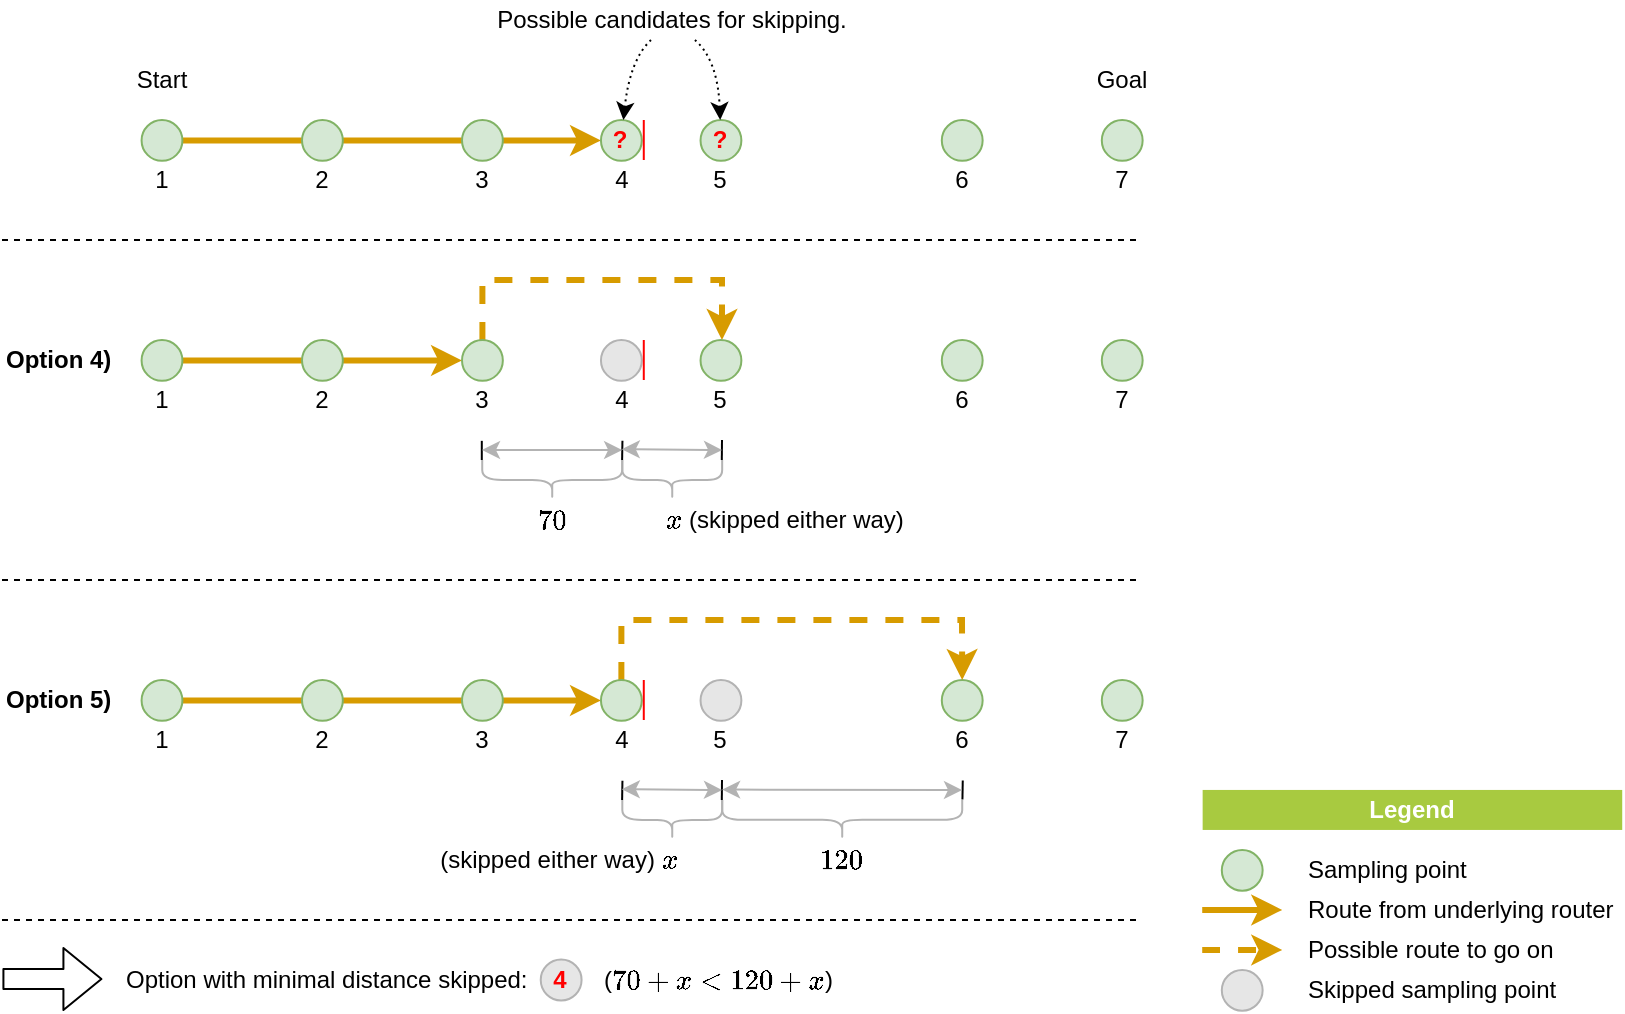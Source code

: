 <?xml version="1.0"?>
<mxfile version="13.5.4" pages="5">
  <diagram id="1aKLgAoLFUiME5VCffQC" name="B">
    <mxGraphModel dx="2" dy="1" grid="1" gridSize="10" guides="1" tooltips="1" connect="1" arrows="1" fold="1" page="1" pageScale="1" pageWidth="1654" pageHeight="1169" math="1" shadow="0">
      <root>
        <mxCell id="FO0iHWtIS6dDSpnWR7FM-0"/>
        <mxCell id="FO0iHWtIS6dDSpnWR7FM-1" parent="FO0iHWtIS6dDSpnWR7FM-0"/>
        <mxCell id="FO0iHWtIS6dDSpnWR7FM-2" style="edgeStyle=orthogonalEdgeStyle;rounded=0;orthogonalLoop=1;jettySize=auto;html=1;strokeColor=#D79B00;strokeWidth=3;" parent="FO0iHWtIS6dDSpnWR7FM-1" source="FO0iHWtIS6dDSpnWR7FM-3" target="FO0iHWtIS6dDSpnWR7FM-20" edge="1">
          <mxGeometry relative="1" as="geometry">
            <mxPoint x="670.0" y="250.21" as="targetPoint"/>
          </mxGeometry>
        </mxCell>
        <mxCell id="FO0iHWtIS6dDSpnWR7FM-3" value="" style="ellipse;whiteSpace=wrap;html=1;aspect=fixed;fillColor=#d5e8d4;rotation=0;strokeColor=#82b366;" parent="FO0iHWtIS6dDSpnWR7FM-1" vertex="1">
          <mxGeometry x="509.79" y="240" width="20.42" height="20.42" as="geometry"/>
        </mxCell>
        <mxCell id="FO0iHWtIS6dDSpnWR7FM-5" value="" style="ellipse;whiteSpace=wrap;html=1;aspect=fixed;fillColor=#d5e8d4;strokeColor=#82b366;rotation=0;" parent="FO0iHWtIS6dDSpnWR7FM-1" vertex="1">
          <mxGeometry x="590" y="240" width="20.42" height="20.42" as="geometry"/>
        </mxCell>
        <mxCell id="FO0iHWtIS6dDSpnWR7FM-6" value="" style="ellipse;whiteSpace=wrap;html=1;aspect=fixed;fillColor=#d5e8d4;strokeColor=#82b366;rotation=0;" parent="FO0iHWtIS6dDSpnWR7FM-1" vertex="1">
          <mxGeometry x="909.9" y="240" width="20.42" height="20.42" as="geometry"/>
        </mxCell>
        <mxCell id="FO0iHWtIS6dDSpnWR7FM-7" value="" style="ellipse;whiteSpace=wrap;html=1;aspect=fixed;fillColor=#d5e8d4;strokeColor=#82b366;rotation=0;" parent="FO0iHWtIS6dDSpnWR7FM-1" vertex="1">
          <mxGeometry x="989.9" y="240" width="20.42" height="20.42" as="geometry"/>
        </mxCell>
        <mxCell id="FO0iHWtIS6dDSpnWR7FM-8" value="Start" style="text;html=1;strokeColor=none;fillColor=none;align=center;verticalAlign=middle;whiteSpace=wrap;rounded=0;" parent="FO0iHWtIS6dDSpnWR7FM-1" vertex="1">
          <mxGeometry x="500.0" y="210" width="40" height="20" as="geometry"/>
        </mxCell>
        <mxCell id="FO0iHWtIS6dDSpnWR7FM-9" value="Goal" style="text;html=1;strokeColor=none;fillColor=none;align=center;verticalAlign=middle;whiteSpace=wrap;rounded=0;" parent="FO0iHWtIS6dDSpnWR7FM-1" vertex="1">
          <mxGeometry x="980.11" y="210" width="40" height="20" as="geometry"/>
        </mxCell>
        <mxCell id="FO0iHWtIS6dDSpnWR7FM-10" value="1" style="text;html=1;strokeColor=none;fillColor=none;align=center;verticalAlign=middle;whiteSpace=wrap;rounded=0;" parent="FO0iHWtIS6dDSpnWR7FM-1" vertex="1">
          <mxGeometry x="500.0" y="260.42" width="40" height="20" as="geometry"/>
        </mxCell>
        <mxCell id="FO0iHWtIS6dDSpnWR7FM-11" value="2" style="text;html=1;strokeColor=none;fillColor=none;align=center;verticalAlign=middle;whiteSpace=wrap;rounded=0;" parent="FO0iHWtIS6dDSpnWR7FM-1" vertex="1">
          <mxGeometry x="580.21" y="260.42" width="40" height="20" as="geometry"/>
        </mxCell>
        <mxCell id="FO0iHWtIS6dDSpnWR7FM-12" value="3" style="text;html=1;strokeColor=none;fillColor=none;align=center;verticalAlign=middle;whiteSpace=wrap;rounded=0;" parent="FO0iHWtIS6dDSpnWR7FM-1" vertex="1">
          <mxGeometry x="660.21" y="260.42" width="40" height="20" as="geometry"/>
        </mxCell>
        <mxCell id="FO0iHWtIS6dDSpnWR7FM-13" value="4&lt;span style=&quot;color: rgba(0 , 0 , 0 , 0) ; font-family: monospace ; font-size: 0px&quot;&gt;%3CmxGraphModel%3E%3Croot%3E%3CmxCell%20id%3D%220%22%2F%3E%3CmxCell%20id%3D%221%22%20parent%3D%220%22%2F%3E%3CmxCell%20id%3D%222%22%20value%3D%221%22%20style%3D%22text%3Bhtml%3D1%3BstrokeColor%3Dnone%3BfillColor%3Dnone%3Balign%3Dcenter%3BverticalAlign%3Dmiddle%3BwhiteSpace%3Dwrap%3Brounded%3D0%3B%22%20vertex%3D%221%22%20parent%3D%221%22%3E%3CmxGeometry%20x%3D%22500%22%20y%3D%22370.42%22%20width%3D%2240%22%20height%3D%2220%22%20as%3D%22geometry%22%2F%3E%3C%2FmxCell%3E%3C%2Froot%3E%3C%2FmxGraphModel%3E&lt;/span&gt;" style="text;html=1;strokeColor=none;fillColor=none;align=center;verticalAlign=middle;whiteSpace=wrap;rounded=0;" parent="FO0iHWtIS6dDSpnWR7FM-1" vertex="1">
          <mxGeometry x="729.79" y="260.42" width="40" height="20" as="geometry"/>
        </mxCell>
        <mxCell id="FO0iHWtIS6dDSpnWR7FM-14" value="5" style="text;html=1;strokeColor=none;fillColor=none;align=center;verticalAlign=middle;whiteSpace=wrap;rounded=0;" parent="FO0iHWtIS6dDSpnWR7FM-1" vertex="1">
          <mxGeometry x="779.38" y="260.42" width="40" height="20" as="geometry"/>
        </mxCell>
        <mxCell id="FO0iHWtIS6dDSpnWR7FM-15" value="6" style="text;html=1;strokeColor=none;fillColor=none;align=center;verticalAlign=middle;whiteSpace=wrap;rounded=0;" parent="FO0iHWtIS6dDSpnWR7FM-1" vertex="1">
          <mxGeometry x="900.11" y="260.42" width="40" height="20" as="geometry"/>
        </mxCell>
        <mxCell id="FO0iHWtIS6dDSpnWR7FM-16" value="7" style="text;html=1;strokeColor=none;fillColor=none;align=center;verticalAlign=middle;whiteSpace=wrap;rounded=0;" parent="FO0iHWtIS6dDSpnWR7FM-1" vertex="1">
          <mxGeometry x="980.11" y="260.42" width="40" height="20" as="geometry"/>
        </mxCell>
        <mxCell id="FO0iHWtIS6dDSpnWR7FM-18" value="" style="ellipse;whiteSpace=wrap;html=1;aspect=fixed;fillColor=#d5e8d4;strokeColor=#82b366;rotation=0;" parent="FO0iHWtIS6dDSpnWR7FM-1" vertex="1">
          <mxGeometry x="670" y="240" width="20.42" height="20.42" as="geometry"/>
        </mxCell>
        <mxCell id="FO0iHWtIS6dDSpnWR7FM-19" value="?" style="ellipse;whiteSpace=wrap;html=1;aspect=fixed;fillColor=#d5e8d4;strokeColor=#82b366;rotation=0;fontColor=#FF0000;fontStyle=1" parent="FO0iHWtIS6dDSpnWR7FM-1" vertex="1">
          <mxGeometry x="789.27" y="240" width="20.42" height="20.42" as="geometry"/>
        </mxCell>
        <mxCell id="FO0iHWtIS6dDSpnWR7FM-20" value="?" style="ellipse;whiteSpace=wrap;html=1;aspect=fixed;fillColor=#d5e8d4;strokeColor=#82b366;rotation=0;fontColor=#FF0000;fontStyle=1" parent="FO0iHWtIS6dDSpnWR7FM-1" vertex="1">
          <mxGeometry x="739.48" y="240" width="20.42" height="20.42" as="geometry"/>
        </mxCell>
        <mxCell id="FO0iHWtIS6dDSpnWR7FM-87" value="&lt;font&gt;Option with minimal distance skipped:&lt;/font&gt;" style="text;html=1;strokeColor=none;fillColor=none;align=left;verticalAlign=middle;whiteSpace=wrap;rounded=0;" parent="FO0iHWtIS6dDSpnWR7FM-1" vertex="1">
          <mxGeometry x="500" y="660" width="210" height="20" as="geometry"/>
        </mxCell>
        <mxCell id="FO0iHWtIS6dDSpnWR7FM-106" style="edgeStyle=none;curved=1;orthogonalLoop=1;jettySize=auto;html=1;dashed=1;dashPattern=1 2;strokeWidth=1;fontColor=#82B366;" parent="FO0iHWtIS6dDSpnWR7FM-1" source="FO0iHWtIS6dDSpnWR7FM-107" target="FO0iHWtIS6dDSpnWR7FM-20" edge="1">
          <mxGeometry relative="1" as="geometry">
            <Array as="points">
              <mxPoint x="753.9" y="210"/>
            </Array>
          </mxGeometry>
        </mxCell>
        <mxCell id="FO0iHWtIS6dDSpnWR7FM-107" value="Possible candidates for skipping." style="text;html=1;strokeColor=none;fillColor=none;align=center;verticalAlign=middle;whiteSpace=wrap;rounded=0;" parent="FO0iHWtIS6dDSpnWR7FM-1" vertex="1">
          <mxGeometry x="680.22" y="180" width="189.68" height="20" as="geometry"/>
        </mxCell>
        <mxCell id="FO0iHWtIS6dDSpnWR7FM-108" value="" style="curved=1;endArrow=classic;html=1;strokeWidth=1;fontColor=#82B366;dashed=1;dashPattern=1 2;" parent="FO0iHWtIS6dDSpnWR7FM-1" source="FO0iHWtIS6dDSpnWR7FM-107" target="FO0iHWtIS6dDSpnWR7FM-19" edge="1">
          <mxGeometry width="50" height="50" relative="1" as="geometry">
            <mxPoint x="774.853" y="90" as="sourcePoint"/>
            <mxPoint x="794.85" y="230" as="targetPoint"/>
            <Array as="points">
              <mxPoint x="797.9" y="210"/>
            </Array>
          </mxGeometry>
        </mxCell>
        <mxCell id="FO0iHWtIS6dDSpnWR7FM-141" value="&lt;b&gt;Legend&lt;/b&gt;" style="text;html=1;strokeColor=none;align=center;verticalAlign=middle;whiteSpace=wrap;rounded=0;fillColor=#a8ca40;fontColor=#FFFFFF;" parent="FO0iHWtIS6dDSpnWR7FM-1" vertex="1">
          <mxGeometry x="1040.32" y="574.97" width="209.79" height="20" as="geometry"/>
        </mxCell>
        <mxCell id="FO0iHWtIS6dDSpnWR7FM-144" value="" style="ellipse;whiteSpace=wrap;html=1;aspect=fixed;fillColor=#d5e8d4;strokeColor=#82b366;rotation=0;" parent="FO0iHWtIS6dDSpnWR7FM-1" vertex="1">
          <mxGeometry x="1049.9" y="604.97" width="20.42" height="20.42" as="geometry"/>
        </mxCell>
        <mxCell id="FO0iHWtIS6dDSpnWR7FM-145" value="Sampling point" style="text;html=1;strokeColor=none;fillColor=none;align=left;verticalAlign=middle;whiteSpace=wrap;rounded=0;" parent="FO0iHWtIS6dDSpnWR7FM-1" vertex="1">
          <mxGeometry x="1090.74" y="604.97" width="159.37" height="20" as="geometry"/>
        </mxCell>
        <mxCell id="FO0iHWtIS6dDSpnWR7FM-148" value="" style="curved=1;html=1;strokeColor=#D79B00;fontColor=#000000;fontSize=11;rounded=0;strokeWidth=3;" parent="FO0iHWtIS6dDSpnWR7FM-1" edge="1">
          <mxGeometry width="50" height="50" relative="1" as="geometry">
            <mxPoint x="1040.11" y="634.97" as="sourcePoint"/>
            <mxPoint x="1080.11" y="634.97" as="targetPoint"/>
            <Array as="points"/>
          </mxGeometry>
        </mxCell>
        <mxCell id="FO0iHWtIS6dDSpnWR7FM-149" value="&lt;span style=&quot;text-align: right&quot;&gt;Route from underlying router&lt;/span&gt;" style="text;html=1;strokeColor=none;fillColor=none;align=left;verticalAlign=middle;whiteSpace=wrap;rounded=0;" parent="FO0iHWtIS6dDSpnWR7FM-1" vertex="1">
          <mxGeometry x="1090.74" y="624.97" width="159.37" height="20" as="geometry"/>
        </mxCell>
        <mxCell id="QcsEnZblpy8FyiWdW-Qm-0" value="" style="endArrow=none;html=1;strokeWidth=1;fontColor=#82B366;strokeColor=#FF0000;" parent="FO0iHWtIS6dDSpnWR7FM-1" edge="1">
          <mxGeometry width="50" height="50" relative="1" as="geometry">
            <mxPoint x="760.89" y="240" as="sourcePoint"/>
            <mxPoint x="760.89" y="260" as="targetPoint"/>
          </mxGeometry>
        </mxCell>
        <mxCell id="5nU7AGoYtkZWoGCyzs3q-0" style="edgeStyle=orthogonalEdgeStyle;rounded=0;orthogonalLoop=1;jettySize=auto;html=1;strokeColor=#D79B00;strokeWidth=3;" parent="FO0iHWtIS6dDSpnWR7FM-1" source="5nU7AGoYtkZWoGCyzs3q-1" target="5nU7AGoYtkZWoGCyzs3q-14" edge="1">
          <mxGeometry relative="1" as="geometry">
            <mxPoint x="670.0" y="360.21" as="targetPoint"/>
          </mxGeometry>
        </mxCell>
        <mxCell id="5nU7AGoYtkZWoGCyzs3q-1" value="" style="ellipse;whiteSpace=wrap;html=1;aspect=fixed;fillColor=#d5e8d4;rotation=0;strokeColor=#82b366;" parent="FO0iHWtIS6dDSpnWR7FM-1" vertex="1">
          <mxGeometry x="509.79" y="350" width="20.42" height="20.42" as="geometry"/>
        </mxCell>
        <mxCell id="5nU7AGoYtkZWoGCyzs3q-2" value="" style="ellipse;whiteSpace=wrap;html=1;aspect=fixed;fillColor=#d5e8d4;strokeColor=#82b366;rotation=0;" parent="FO0iHWtIS6dDSpnWR7FM-1" vertex="1">
          <mxGeometry x="590" y="350" width="20.42" height="20.42" as="geometry"/>
        </mxCell>
        <mxCell id="5nU7AGoYtkZWoGCyzs3q-3" value="" style="ellipse;whiteSpace=wrap;html=1;aspect=fixed;fillColor=#d5e8d4;strokeColor=#82b366;rotation=0;" parent="FO0iHWtIS6dDSpnWR7FM-1" vertex="1">
          <mxGeometry x="909.9" y="350" width="20.42" height="20.42" as="geometry"/>
        </mxCell>
        <mxCell id="5nU7AGoYtkZWoGCyzs3q-4" value="" style="ellipse;whiteSpace=wrap;html=1;aspect=fixed;fillColor=#d5e8d4;strokeColor=#82b366;rotation=0;" parent="FO0iHWtIS6dDSpnWR7FM-1" vertex="1">
          <mxGeometry x="989.9" y="350" width="20.42" height="20.42" as="geometry"/>
        </mxCell>
        <mxCell id="5nU7AGoYtkZWoGCyzs3q-7" value="1" style="text;html=1;strokeColor=none;fillColor=none;align=center;verticalAlign=middle;whiteSpace=wrap;rounded=0;" parent="FO0iHWtIS6dDSpnWR7FM-1" vertex="1">
          <mxGeometry x="500.0" y="370.42" width="40" height="20" as="geometry"/>
        </mxCell>
        <mxCell id="5nU7AGoYtkZWoGCyzs3q-8" value="2" style="text;html=1;strokeColor=none;fillColor=none;align=center;verticalAlign=middle;whiteSpace=wrap;rounded=0;" parent="FO0iHWtIS6dDSpnWR7FM-1" vertex="1">
          <mxGeometry x="580.21" y="370.42" width="40" height="20" as="geometry"/>
        </mxCell>
        <mxCell id="5nU7AGoYtkZWoGCyzs3q-9" value="3" style="text;html=1;strokeColor=none;fillColor=none;align=center;verticalAlign=middle;whiteSpace=wrap;rounded=0;" parent="FO0iHWtIS6dDSpnWR7FM-1" vertex="1">
          <mxGeometry x="660.21" y="370.42" width="40" height="20" as="geometry"/>
        </mxCell>
        <mxCell id="5nU7AGoYtkZWoGCyzs3q-10" value="4&lt;span style=&quot;color: rgba(0 , 0 , 0 , 0) ; font-family: monospace ; font-size: 0px&quot;&gt;%3CmxGraphModel%3E%3Croot%3E%3CmxCell%20id%3D%220%22%2F%3E%3CmxCell%20id%3D%221%22%20parent%3D%220%22%2F%3E%3CmxCell%20id%3D%222%22%20value%3D%221%22%20style%3D%22text%3Bhtml%3D1%3BstrokeColor%3Dnone%3BfillColor%3Dnone%3Balign%3Dcenter%3BverticalAlign%3Dmiddle%3BwhiteSpace%3Dwrap%3Brounded%3D0%3B%22%20vertex%3D%221%22%20parent%3D%221%22%3E%3CmxGeometry%20x%3D%22500%22%20y%3D%22370.42%22%20width%3D%2240%22%20height%3D%2220%22%20as%3D%22geometry%22%2F%3E%3C%2FmxCell%3E%3C%2Froot%3E%3C%2FmxGraphModel%3E&lt;/span&gt;" style="text;html=1;strokeColor=none;fillColor=none;align=center;verticalAlign=middle;whiteSpace=wrap;rounded=0;" parent="FO0iHWtIS6dDSpnWR7FM-1" vertex="1">
          <mxGeometry x="729.79" y="370.42" width="40" height="20" as="geometry"/>
        </mxCell>
        <mxCell id="5nU7AGoYtkZWoGCyzs3q-11" value="5" style="text;html=1;strokeColor=none;fillColor=none;align=center;verticalAlign=middle;whiteSpace=wrap;rounded=0;" parent="FO0iHWtIS6dDSpnWR7FM-1" vertex="1">
          <mxGeometry x="779.38" y="370.42" width="40" height="20" as="geometry"/>
        </mxCell>
        <mxCell id="5nU7AGoYtkZWoGCyzs3q-12" value="6" style="text;html=1;strokeColor=none;fillColor=none;align=center;verticalAlign=middle;whiteSpace=wrap;rounded=0;" parent="FO0iHWtIS6dDSpnWR7FM-1" vertex="1">
          <mxGeometry x="900.11" y="370.42" width="40" height="20" as="geometry"/>
        </mxCell>
        <mxCell id="5nU7AGoYtkZWoGCyzs3q-13" value="7" style="text;html=1;strokeColor=none;fillColor=none;align=center;verticalAlign=middle;whiteSpace=wrap;rounded=0;" parent="FO0iHWtIS6dDSpnWR7FM-1" vertex="1">
          <mxGeometry x="980.11" y="370.42" width="40" height="20" as="geometry"/>
        </mxCell>
        <mxCell id="QelpcIRP7DyOrbeDCenm-0" style="edgeStyle=orthogonalEdgeStyle;rounded=0;orthogonalLoop=1;jettySize=auto;html=1;strokeColor=#D79B00;strokeWidth=3;dashed=1;" parent="FO0iHWtIS6dDSpnWR7FM-1" source="5nU7AGoYtkZWoGCyzs3q-14" target="5nU7AGoYtkZWoGCyzs3q-15" edge="1">
          <mxGeometry relative="1" as="geometry">
            <Array as="points">
              <mxPoint x="680" y="320"/>
              <mxPoint x="800" y="320"/>
            </Array>
          </mxGeometry>
        </mxCell>
        <mxCell id="5nU7AGoYtkZWoGCyzs3q-14" value="" style="ellipse;whiteSpace=wrap;html=1;aspect=fixed;fillColor=#d5e8d4;strokeColor=#82b366;rotation=0;" parent="FO0iHWtIS6dDSpnWR7FM-1" vertex="1">
          <mxGeometry x="670" y="350" width="20.42" height="20.42" as="geometry"/>
        </mxCell>
        <mxCell id="5nU7AGoYtkZWoGCyzs3q-15" value="" style="ellipse;whiteSpace=wrap;html=1;aspect=fixed;fillColor=#d5e8d4;strokeColor=#82b366;rotation=0;fontColor=#FF0000;" parent="FO0iHWtIS6dDSpnWR7FM-1" vertex="1">
          <mxGeometry x="789.27" y="350" width="20.42" height="20.42" as="geometry"/>
        </mxCell>
        <mxCell id="5nU7AGoYtkZWoGCyzs3q-16" value="" style="ellipse;whiteSpace=wrap;html=1;aspect=fixed;fillColor=#E6E6E6;strokeColor=#B3B3B3;rotation=0;fontStyle=1;fontColor=#FF0000;" parent="FO0iHWtIS6dDSpnWR7FM-1" vertex="1">
          <mxGeometry x="739.48" y="350" width="20.42" height="20.42" as="geometry"/>
        </mxCell>
        <mxCell id="5nU7AGoYtkZWoGCyzs3q-20" value="" style="endArrow=none;html=1;strokeWidth=1;fontColor=#82B366;strokeColor=#FF0000;" parent="FO0iHWtIS6dDSpnWR7FM-1" edge="1">
          <mxGeometry width="50" height="50" relative="1" as="geometry">
            <mxPoint x="760.89" y="350" as="sourcePoint"/>
            <mxPoint x="760.89" y="370.0" as="targetPoint"/>
          </mxGeometry>
        </mxCell>
        <mxCell id="r4atzXJzn5riDKO2_sRs-0" value="Option 4)" style="text;html=1;strokeColor=none;fillColor=none;align=left;verticalAlign=middle;whiteSpace=wrap;rounded=0;fontStyle=1" parent="FO0iHWtIS6dDSpnWR7FM-1" vertex="1">
          <mxGeometry x="440" y="350.42" width="60" height="20" as="geometry"/>
        </mxCell>
        <mxCell id="r4atzXJzn5riDKO2_sRs-1" style="edgeStyle=orthogonalEdgeStyle;rounded=0;orthogonalLoop=1;jettySize=auto;html=1;strokeColor=#D79B00;strokeWidth=3;" parent="FO0iHWtIS6dDSpnWR7FM-1" source="r4atzXJzn5riDKO2_sRs-2" target="r4atzXJzn5riDKO2_sRs-16" edge="1">
          <mxGeometry relative="1" as="geometry">
            <mxPoint x="670.0" y="530.21" as="targetPoint"/>
          </mxGeometry>
        </mxCell>
        <mxCell id="r4atzXJzn5riDKO2_sRs-2" value="" style="ellipse;whiteSpace=wrap;html=1;aspect=fixed;fillColor=#d5e8d4;rotation=0;strokeColor=#82b366;" parent="FO0iHWtIS6dDSpnWR7FM-1" vertex="1">
          <mxGeometry x="509.79" y="520" width="20.42" height="20.42" as="geometry"/>
        </mxCell>
        <mxCell id="r4atzXJzn5riDKO2_sRs-3" value="" style="ellipse;whiteSpace=wrap;html=1;aspect=fixed;fillColor=#d5e8d4;strokeColor=#82b366;rotation=0;" parent="FO0iHWtIS6dDSpnWR7FM-1" vertex="1">
          <mxGeometry x="590" y="520" width="20.42" height="20.42" as="geometry"/>
        </mxCell>
        <mxCell id="r4atzXJzn5riDKO2_sRs-4" value="" style="ellipse;whiteSpace=wrap;html=1;aspect=fixed;fillColor=#d5e8d4;strokeColor=#82b366;rotation=0;" parent="FO0iHWtIS6dDSpnWR7FM-1" vertex="1">
          <mxGeometry x="909.9" y="520" width="20.42" height="20.42" as="geometry"/>
        </mxCell>
        <mxCell id="r4atzXJzn5riDKO2_sRs-5" value="" style="ellipse;whiteSpace=wrap;html=1;aspect=fixed;fillColor=#d5e8d4;strokeColor=#82b366;rotation=0;" parent="FO0iHWtIS6dDSpnWR7FM-1" vertex="1">
          <mxGeometry x="989.9" y="520" width="20.42" height="20.42" as="geometry"/>
        </mxCell>
        <mxCell id="r4atzXJzn5riDKO2_sRs-6" value="1" style="text;html=1;strokeColor=none;fillColor=none;align=center;verticalAlign=middle;whiteSpace=wrap;rounded=0;" parent="FO0iHWtIS6dDSpnWR7FM-1" vertex="1">
          <mxGeometry x="500.0" y="540.42" width="40" height="20" as="geometry"/>
        </mxCell>
        <mxCell id="r4atzXJzn5riDKO2_sRs-7" value="2" style="text;html=1;strokeColor=none;fillColor=none;align=center;verticalAlign=middle;whiteSpace=wrap;rounded=0;" parent="FO0iHWtIS6dDSpnWR7FM-1" vertex="1">
          <mxGeometry x="580.21" y="540.42" width="40" height="20" as="geometry"/>
        </mxCell>
        <mxCell id="r4atzXJzn5riDKO2_sRs-8" value="3" style="text;html=1;strokeColor=none;fillColor=none;align=center;verticalAlign=middle;whiteSpace=wrap;rounded=0;" parent="FO0iHWtIS6dDSpnWR7FM-1" vertex="1">
          <mxGeometry x="660.21" y="540.42" width="40" height="20" as="geometry"/>
        </mxCell>
        <mxCell id="r4atzXJzn5riDKO2_sRs-9" value="4&lt;span style=&quot;color: rgba(0 , 0 , 0 , 0) ; font-family: monospace ; font-size: 0px&quot;&gt;%3CmxGraphModel%3E%3Croot%3E%3CmxCell%20id%3D%220%22%2F%3E%3CmxCell%20id%3D%221%22%20parent%3D%220%22%2F%3E%3CmxCell%20id%3D%222%22%20value%3D%221%22%20style%3D%22text%3Bhtml%3D1%3BstrokeColor%3Dnone%3BfillColor%3Dnone%3Balign%3Dcenter%3BverticalAlign%3Dmiddle%3BwhiteSpace%3Dwrap%3Brounded%3D0%3B%22%20vertex%3D%221%22%20parent%3D%221%22%3E%3CmxGeometry%20x%3D%22500%22%20y%3D%22370.42%22%20width%3D%2240%22%20height%3D%2220%22%20as%3D%22geometry%22%2F%3E%3C%2FmxCell%3E%3C%2Froot%3E%3C%2FmxGraphModel%3E&lt;/span&gt;" style="text;html=1;strokeColor=none;fillColor=none;align=center;verticalAlign=middle;whiteSpace=wrap;rounded=0;" parent="FO0iHWtIS6dDSpnWR7FM-1" vertex="1">
          <mxGeometry x="729.79" y="540.42" width="40" height="20" as="geometry"/>
        </mxCell>
        <mxCell id="r4atzXJzn5riDKO2_sRs-10" value="5" style="text;html=1;strokeColor=none;fillColor=none;align=center;verticalAlign=middle;whiteSpace=wrap;rounded=0;" parent="FO0iHWtIS6dDSpnWR7FM-1" vertex="1">
          <mxGeometry x="779.38" y="540.42" width="40" height="20" as="geometry"/>
        </mxCell>
        <mxCell id="r4atzXJzn5riDKO2_sRs-11" value="6" style="text;html=1;strokeColor=none;fillColor=none;align=center;verticalAlign=middle;whiteSpace=wrap;rounded=0;" parent="FO0iHWtIS6dDSpnWR7FM-1" vertex="1">
          <mxGeometry x="900.11" y="540.42" width="40" height="20" as="geometry"/>
        </mxCell>
        <mxCell id="r4atzXJzn5riDKO2_sRs-12" value="7" style="text;html=1;strokeColor=none;fillColor=none;align=center;verticalAlign=middle;whiteSpace=wrap;rounded=0;" parent="FO0iHWtIS6dDSpnWR7FM-1" vertex="1">
          <mxGeometry x="980.11" y="540.42" width="40" height="20" as="geometry"/>
        </mxCell>
        <mxCell id="r4atzXJzn5riDKO2_sRs-13" style="edgeStyle=orthogonalEdgeStyle;rounded=0;orthogonalLoop=1;jettySize=auto;html=1;strokeColor=#D79B00;strokeWidth=3;dashed=1;" parent="FO0iHWtIS6dDSpnWR7FM-1" source="r4atzXJzn5riDKO2_sRs-16" target="r4atzXJzn5riDKO2_sRs-4" edge="1">
          <mxGeometry relative="1" as="geometry">
            <Array as="points">
              <mxPoint x="750" y="490"/>
              <mxPoint x="920" y="490"/>
            </Array>
          </mxGeometry>
        </mxCell>
        <mxCell id="r4atzXJzn5riDKO2_sRs-14" value="" style="ellipse;whiteSpace=wrap;html=1;aspect=fixed;fillColor=#d5e8d4;strokeColor=#82b366;rotation=0;" parent="FO0iHWtIS6dDSpnWR7FM-1" vertex="1">
          <mxGeometry x="670" y="520" width="20.42" height="20.42" as="geometry"/>
        </mxCell>
        <mxCell id="r4atzXJzn5riDKO2_sRs-15" value="" style="ellipse;whiteSpace=wrap;html=1;aspect=fixed;fillColor=#E6E6E6;strokeColor=#B3B3B3;rotation=0;fontColor=#FF0000;fontStyle=1;" parent="FO0iHWtIS6dDSpnWR7FM-1" vertex="1">
          <mxGeometry x="789.27" y="520" width="20.42" height="20.42" as="geometry"/>
        </mxCell>
        <mxCell id="r4atzXJzn5riDKO2_sRs-16" value="" style="ellipse;whiteSpace=wrap;html=1;aspect=fixed;fillColor=#d5e8d4;strokeColor=#82b366;rotation=0;fontColor=#000000;" parent="FO0iHWtIS6dDSpnWR7FM-1" vertex="1">
          <mxGeometry x="739.48" y="520" width="20.42" height="20.42" as="geometry"/>
        </mxCell>
        <mxCell id="r4atzXJzn5riDKO2_sRs-17" value="" style="endArrow=none;html=1;strokeWidth=1;fontColor=#82B366;strokeColor=#FF0000;" parent="FO0iHWtIS6dDSpnWR7FM-1" edge="1">
          <mxGeometry width="50" height="50" relative="1" as="geometry">
            <mxPoint x="760.89" y="520.0" as="sourcePoint"/>
            <mxPoint x="760.89" y="540.0" as="targetPoint"/>
          </mxGeometry>
        </mxCell>
        <mxCell id="r4atzXJzn5riDKO2_sRs-19" value="" style="shape=curlyBracket;whiteSpace=wrap;html=1;rounded=1;rotation=-90;strokeColor=#B3B3B3;" parent="FO0iHWtIS6dDSpnWR7FM-1" vertex="1">
          <mxGeometry x="705.11" y="385" width="20" height="70" as="geometry"/>
        </mxCell>
        <mxCell id="r4atzXJzn5riDKO2_sRs-21" value="`70`" style="text;html=1;strokeColor=none;fillColor=none;align=center;verticalAlign=middle;whiteSpace=wrap;rounded=0;" parent="FO0iHWtIS6dDSpnWR7FM-1" vertex="1">
          <mxGeometry x="695.11" y="430" width="40" height="20" as="geometry"/>
        </mxCell>
        <mxCell id="r4atzXJzn5riDKO2_sRs-22" value="" style="endArrow=none;html=1;strokeWidth=1;fontColor=#82B366;" parent="FO0iHWtIS6dDSpnWR7FM-1" edge="1">
          <mxGeometry width="50" height="50" relative="1" as="geometry">
            <mxPoint x="679.9" y="410.0" as="sourcePoint"/>
            <mxPoint x="679.9" y="400.42" as="targetPoint"/>
          </mxGeometry>
        </mxCell>
        <mxCell id="r4atzXJzn5riDKO2_sRs-23" value="" style="endArrow=none;html=1;strokeWidth=1;fontColor=#82B366;" parent="FO0iHWtIS6dDSpnWR7FM-1" edge="1">
          <mxGeometry width="50" height="50" relative="1" as="geometry">
            <mxPoint x="750.06" y="410.0" as="sourcePoint"/>
            <mxPoint x="750.22" y="400.42" as="targetPoint"/>
          </mxGeometry>
        </mxCell>
        <mxCell id="r4atzXJzn5riDKO2_sRs-24" value="" style="endArrow=classic;startArrow=classic;html=1;strokeWidth=1;fontColor=#82B366;entryX=0;entryY=0.5;entryDx=0;entryDy=0;strokeColor=#B3B3B3;" parent="FO0iHWtIS6dDSpnWR7FM-1" edge="1">
          <mxGeometry width="50" height="50" relative="1" as="geometry">
            <mxPoint x="680" y="405" as="sourcePoint"/>
            <mxPoint x="750.06" y="405.0" as="targetPoint"/>
          </mxGeometry>
        </mxCell>
        <mxCell id="r4atzXJzn5riDKO2_sRs-27" value="" style="endArrow=none;html=1;dashed=1;" parent="FO0iHWtIS6dDSpnWR7FM-1" edge="1">
          <mxGeometry width="50" height="50" relative="1" as="geometry">
            <mxPoint x="440" y="300" as="sourcePoint"/>
            <mxPoint x="1010" y="300" as="targetPoint"/>
          </mxGeometry>
        </mxCell>
        <mxCell id="8NZucRoGrjTOIb5i1QU4-0" value="" style="endArrow=none;html=1;strokeWidth=1;fontColor=#82B366;" parent="FO0iHWtIS6dDSpnWR7FM-1" edge="1">
          <mxGeometry width="50" height="50" relative="1" as="geometry">
            <mxPoint x="799.9" y="410" as="sourcePoint"/>
            <mxPoint x="800" y="400" as="targetPoint"/>
          </mxGeometry>
        </mxCell>
        <mxCell id="8NZucRoGrjTOIb5i1QU4-1" value="" style="endArrow=classic;startArrow=classic;html=1;strokeWidth=1;fontColor=#82B366;strokeColor=#B3B3B3;" parent="FO0iHWtIS6dDSpnWR7FM-1" edge="1">
          <mxGeometry width="50" height="50" relative="1" as="geometry">
            <mxPoint x="749.9" y="404.58" as="sourcePoint"/>
            <mxPoint x="800" y="405" as="targetPoint"/>
          </mxGeometry>
        </mxCell>
        <mxCell id="ImKa9BzhTYd0OS5ReevT-0" value="" style="shape=curlyBracket;whiteSpace=wrap;html=1;rounded=1;rotation=-90;strokeColor=#B3B3B3;" parent="FO0iHWtIS6dDSpnWR7FM-1" vertex="1">
          <mxGeometry x="765.12" y="395.04" width="20" height="49.93" as="geometry"/>
        </mxCell>
        <mxCell id="ImKa9BzhTYd0OS5ReevT-1" value="&lt;font&gt;`x` (skipped either way)&lt;/font&gt;" style="text;html=1;strokeColor=none;fillColor=none;align=left;verticalAlign=middle;whiteSpace=wrap;rounded=0;" parent="FO0iHWtIS6dDSpnWR7FM-1" vertex="1">
          <mxGeometry x="769.7" y="429.97" width="140.3" height="20" as="geometry"/>
        </mxCell>
        <mxCell id="ImKa9BzhTYd0OS5ReevT-2" value="" style="endArrow=none;html=1;strokeWidth=1;fontColor=#82B366;" parent="FO0iHWtIS6dDSpnWR7FM-1" edge="1">
          <mxGeometry width="50" height="50" relative="1" as="geometry">
            <mxPoint x="750.06" y="580.0" as="sourcePoint"/>
            <mxPoint x="750.22" y="570.42" as="targetPoint"/>
          </mxGeometry>
        </mxCell>
        <mxCell id="ImKa9BzhTYd0OS5ReevT-3" value="" style="endArrow=none;html=1;strokeWidth=1;fontColor=#82B366;" parent="FO0iHWtIS6dDSpnWR7FM-1" edge="1">
          <mxGeometry width="50" height="50" relative="1" as="geometry">
            <mxPoint x="799.9" y="580" as="sourcePoint"/>
            <mxPoint x="800.0" y="570" as="targetPoint"/>
          </mxGeometry>
        </mxCell>
        <mxCell id="ImKa9BzhTYd0OS5ReevT-4" value="" style="endArrow=classic;startArrow=classic;html=1;strokeWidth=1;fontColor=#82B366;strokeColor=#B3B3B3;" parent="FO0iHWtIS6dDSpnWR7FM-1" edge="1">
          <mxGeometry width="50" height="50" relative="1" as="geometry">
            <mxPoint x="749.9" y="574.58" as="sourcePoint"/>
            <mxPoint x="800.0" y="575" as="targetPoint"/>
          </mxGeometry>
        </mxCell>
        <mxCell id="ImKa9BzhTYd0OS5ReevT-5" value="" style="shape=curlyBracket;whiteSpace=wrap;html=1;rounded=1;rotation=-90;strokeColor=#B3B3B3;" parent="FO0iHWtIS6dDSpnWR7FM-1" vertex="1">
          <mxGeometry x="765.12" y="565.04" width="20" height="49.93" as="geometry"/>
        </mxCell>
        <mxCell id="ImKa9BzhTYd0OS5ReevT-6" value="&lt;font&gt;(skipped either way) `x`&lt;/font&gt;" style="text;html=1;strokeColor=none;fillColor=none;align=right;verticalAlign=middle;whiteSpace=wrap;rounded=0;" parent="FO0iHWtIS6dDSpnWR7FM-1" vertex="1">
          <mxGeometry x="640" y="599.97" width="140.2" height="20" as="geometry"/>
        </mxCell>
        <mxCell id="ImKa9BzhTYd0OS5ReevT-7" value="" style="shape=curlyBracket;whiteSpace=wrap;html=1;rounded=1;rotation=-90;size=0.506;strokeColor=#B3B3B3;" parent="FO0iHWtIS6dDSpnWR7FM-1" vertex="1">
          <mxGeometry x="850.11" y="530" width="20" height="120" as="geometry"/>
        </mxCell>
        <mxCell id="ImKa9BzhTYd0OS5ReevT-8" value="`120`" style="text;html=1;strokeColor=none;fillColor=none;align=center;verticalAlign=middle;whiteSpace=wrap;rounded=0;" parent="FO0iHWtIS6dDSpnWR7FM-1" vertex="1">
          <mxGeometry x="839.9" y="600" width="40" height="20" as="geometry"/>
        </mxCell>
        <mxCell id="ImKa9BzhTYd0OS5ReevT-9" value="" style="endArrow=none;html=1;strokeWidth=1;fontColor=#82B366;" parent="FO0iHWtIS6dDSpnWR7FM-1" edge="1">
          <mxGeometry width="50" height="50" relative="1" as="geometry">
            <mxPoint x="920.22" y="579.79" as="sourcePoint"/>
            <mxPoint x="920.38" y="570.21" as="targetPoint"/>
          </mxGeometry>
        </mxCell>
        <mxCell id="ImKa9BzhTYd0OS5ReevT-10" value="" style="endArrow=classic;startArrow=classic;html=1;strokeWidth=1;fontColor=#82B366;exitX=1;exitY=0.5;exitDx=0;exitDy=0;strokeColor=#B3B3B3;" parent="FO0iHWtIS6dDSpnWR7FM-1" edge="1">
          <mxGeometry width="50" height="50" relative="1" as="geometry">
            <mxPoint x="800.06" y="574.79" as="sourcePoint"/>
            <mxPoint x="920" y="575" as="targetPoint"/>
          </mxGeometry>
        </mxCell>
        <mxCell id="ImKa9BzhTYd0OS5ReevT-11" value="" style="endArrow=none;html=1;dashed=1;" parent="FO0iHWtIS6dDSpnWR7FM-1" edge="1">
          <mxGeometry width="50" height="50" relative="1" as="geometry">
            <mxPoint x="440" y="470" as="sourcePoint"/>
            <mxPoint x="1010" y="470" as="targetPoint"/>
          </mxGeometry>
        </mxCell>
        <mxCell id="ImKa9BzhTYd0OS5ReevT-12" value="" style="endArrow=none;html=1;dashed=1;" parent="FO0iHWtIS6dDSpnWR7FM-1" edge="1">
          <mxGeometry width="50" height="50" relative="1" as="geometry">
            <mxPoint x="440" y="640" as="sourcePoint"/>
            <mxPoint x="1010" y="640" as="targetPoint"/>
          </mxGeometry>
        </mxCell>
        <mxCell id="ImKa9BzhTYd0OS5ReevT-14" value="" style="shape=flexArrow;endArrow=classic;html=1;fontColor=#000000;" parent="FO0iHWtIS6dDSpnWR7FM-1" edge="1">
          <mxGeometry width="50" height="50" relative="1" as="geometry">
            <mxPoint x="440.21" y="669.5" as="sourcePoint"/>
            <mxPoint x="490.21" y="669.5" as="targetPoint"/>
          </mxGeometry>
        </mxCell>
        <mxCell id="ImKa9BzhTYd0OS5ReevT-15" value="&lt;font&gt;(`70 + x &amp;lt; 120 + x`)&lt;/font&gt;" style="text;html=1;strokeColor=none;fillColor=none;align=left;verticalAlign=middle;whiteSpace=wrap;rounded=0;" parent="FO0iHWtIS6dDSpnWR7FM-1" vertex="1">
          <mxGeometry x="739.38" y="660.42" width="140.62" height="20" as="geometry"/>
        </mxCell>
        <mxCell id="ImKa9BzhTYd0OS5ReevT-16" value="4" style="ellipse;whiteSpace=wrap;html=1;aspect=fixed;fillColor=#E6E6E6;strokeColor=#B3B3B3;rotation=0;fontStyle=1;fontColor=#FF0000;" parent="FO0iHWtIS6dDSpnWR7FM-1" vertex="1">
          <mxGeometry x="709.37" y="659.79" width="20.42" height="20.42" as="geometry"/>
        </mxCell>
        <mxCell id="6MtEVq2iXpytn0uaaF4M-0" value="Skipped sampling point" style="text;html=1;strokeColor=none;fillColor=none;align=left;verticalAlign=middle;whiteSpace=wrap;rounded=0;" parent="FO0iHWtIS6dDSpnWR7FM-1" vertex="1">
          <mxGeometry x="1090.74" y="664.97" width="159.26" height="20" as="geometry"/>
        </mxCell>
        <mxCell id="6MtEVq2iXpytn0uaaF4M-1" value="" style="ellipse;whiteSpace=wrap;html=1;aspect=fixed;fillColor=#E6E6E6;strokeColor=#B3B3B3;rotation=0;" parent="FO0iHWtIS6dDSpnWR7FM-1" vertex="1">
          <mxGeometry x="1049.9" y="664.97" width="20.42" height="20.42" as="geometry"/>
        </mxCell>
        <mxCell id="MP6WXx4C3G5AZH1rJx3q-0" value="" style="curved=1;html=1;strokeColor=#D79B00;fontColor=#000000;fontSize=11;rounded=0;strokeWidth=3;dashed=1;" parent="FO0iHWtIS6dDSpnWR7FM-1" edge="1">
          <mxGeometry width="50" height="50" relative="1" as="geometry">
            <mxPoint x="1040.11" y="654.97" as="sourcePoint"/>
            <mxPoint x="1080.11" y="654.97" as="targetPoint"/>
            <Array as="points"/>
          </mxGeometry>
        </mxCell>
        <mxCell id="MP6WXx4C3G5AZH1rJx3q-1" value="&lt;span style=&quot;text-align: right&quot;&gt;Possible route to go on&lt;/span&gt;" style="text;html=1;strokeColor=none;fillColor=none;align=left;verticalAlign=middle;whiteSpace=wrap;rounded=0;" parent="FO0iHWtIS6dDSpnWR7FM-1" vertex="1">
          <mxGeometry x="1090.74" y="644.97" width="159.37" height="20" as="geometry"/>
        </mxCell>
        <mxCell id="sFV3HCMM7Ye4DlaQg5Oo-1" value="Option 5)" style="text;html=1;strokeColor=none;fillColor=none;align=left;verticalAlign=middle;whiteSpace=wrap;rounded=0;fontStyle=1" parent="FO0iHWtIS6dDSpnWR7FM-1" vertex="1">
          <mxGeometry x="440" y="520" width="60" height="20" as="geometry"/>
        </mxCell>
      </root>
    </mxGraphModel>
  </diagram>
</mxfile>
